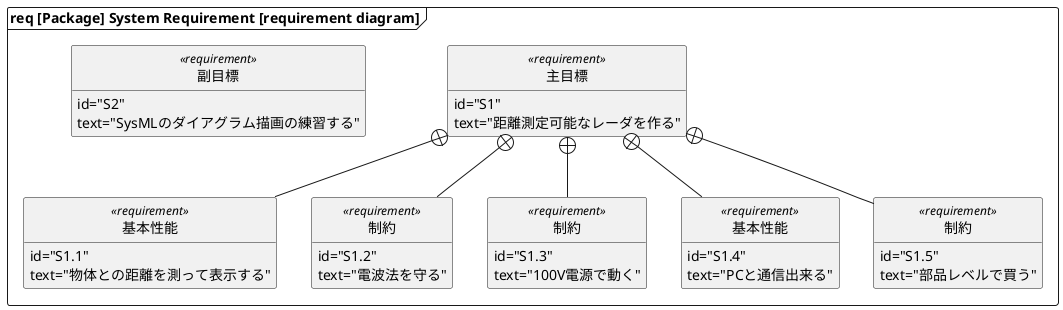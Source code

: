 @startuml

hide circle
hide empty members
hide method

skinparam monochrome true

!define REQ1 "主目標"
!define REQ2 "基本性能"
!define REQ3 "制約"
!define REQ4 "副目標"

!definelong req(name,reqid,txt,label)
class name as label <<requirement>> {
id="reqid"
text="txt"
}
!enddefinelong

!definelong freq(name,reqid,txt,label)
class name as label <<functionalRequirement>> {
id="reqid"
text="txt"
}
!enddefinelong

!definelong dcnstr(name,reqid,txt,label)
class name as label <<designConstraint>> {
id="reqid"
text="txt"
}
!enddefinelong

!define nest(x,y) x +-- y
!define derive(x,y) x <.. y : <<deriveReqt>>
!define refine(x,y) x <.. y : <<refine>>
!define derivel(x,y) x <.. y : <<deriveReqt>> link

package "req [Package] System Requirement [requirement diagram]" <<Frame>> {
    req(REQ1,S1,距離測定可能なレーダを作る,A1)
    req(REQ2,S1.1,物体との距離を測って表示する,A2)
    req(REQ3,S1.2,電波法を守る,A3)
    req(REQ4,S2,SysMLのダイアグラム描画の練習する,A4)
    req(REQ3,S1.3,100V電源で動く,A5)
    req(REQ2,S1.4,PCと通信出来る,A6)
    req(REQ3,S1.5,部品レベルで買う,A7)
}

nest(A1,A2)
nest(A1,A3)
nest(A1,A5)
nest(A1,A6)
nest(A1,A7)

@enduml